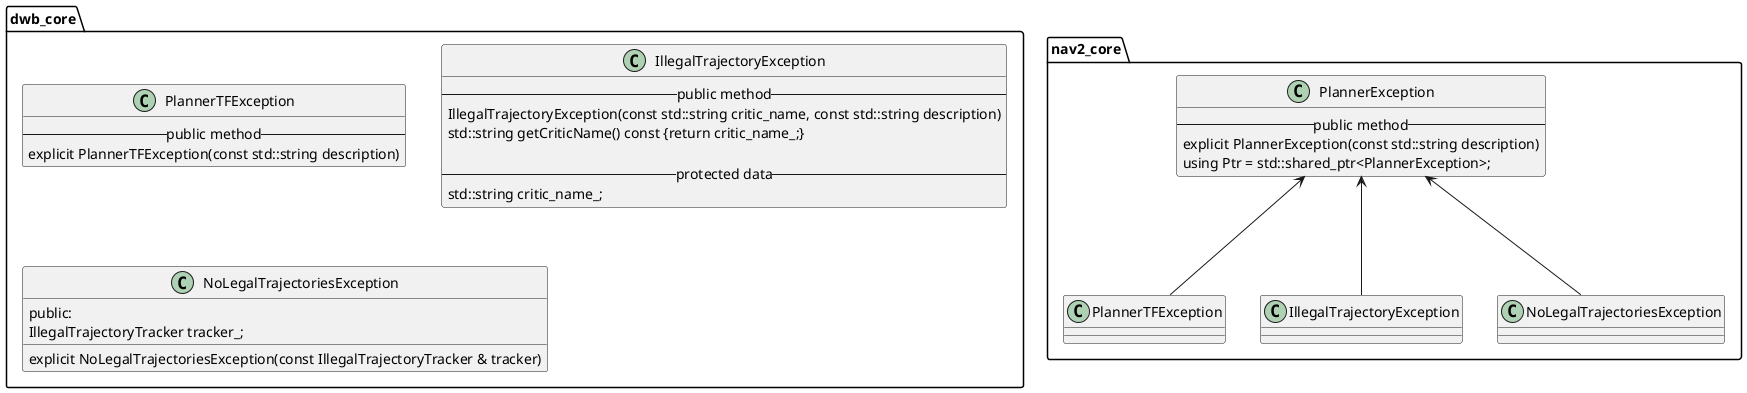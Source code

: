 @startuml
'https://plantuml.com/class-diagram
namespace nav2_core{
class PlannerException{
-- public method --
explicit PlannerException(const std::string description)
using Ptr = std::shared_ptr<PlannerException>;
}
}



namespace dwb_core{
class PlannerTFException
{
-- public method --
explicit PlannerTFException(const std::string description)
}


class IllegalTrajectoryException
{
-- public method --
IllegalTrajectoryException(const std::string critic_name, const std::string description)
std::string getCriticName() const {return critic_name_;}

-- protected data --
std::string critic_name_;
}
class NoLegalTrajectoriesException
{
public:
  explicit NoLegalTrajectoriesException(const IllegalTrajectoryTracker & tracker)
  IllegalTrajectoryTracker tracker_;
}

nav2_core.PlannerException <-- nav2_core.PlannerTFException
nav2_core.PlannerException <-- nav2_core.IllegalTrajectoryException
nav2_core.PlannerException <-- nav2_core.NoLegalTrajectoriesException
}
@enduml